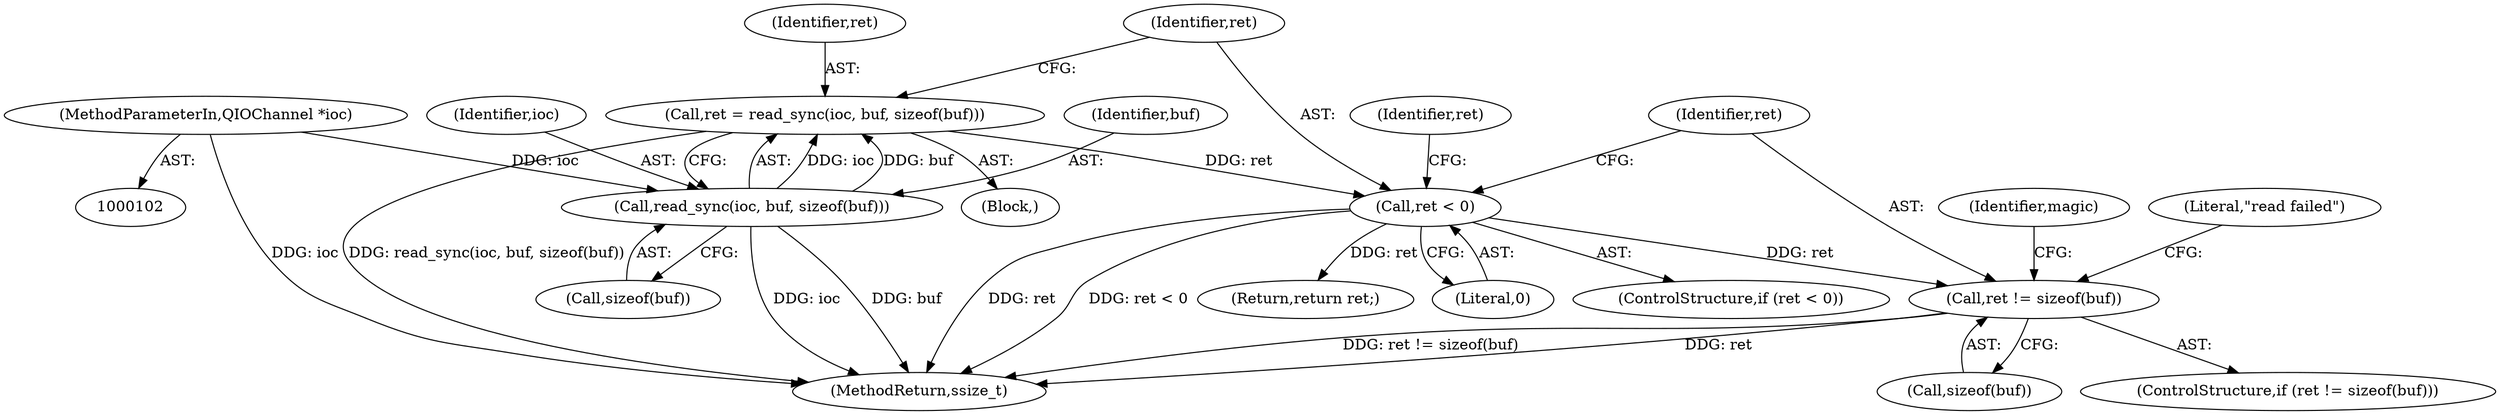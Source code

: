 digraph "0_qemu_ff82911cd3f69f028f2537825c9720ff78bc3f19_0@API" {
"1000124" [label="(Call,ret != sizeof(buf))"];
"1000117" [label="(Call,ret < 0)"];
"1000109" [label="(Call,ret = read_sync(ioc, buf, sizeof(buf)))"];
"1000111" [label="(Call,read_sync(ioc, buf, sizeof(buf)))"];
"1000103" [label="(MethodParameterIn,QIOChannel *ioc)"];
"1000103" [label="(MethodParameterIn,QIOChannel *ioc)"];
"1000109" [label="(Call,ret = read_sync(ioc, buf, sizeof(buf)))"];
"1000112" [label="(Identifier,ioc)"];
"1000126" [label="(Call,sizeof(buf))"];
"1000116" [label="(ControlStructure,if (ret < 0))"];
"1000114" [label="(Call,sizeof(buf))"];
"1000110" [label="(Identifier,ret)"];
"1000196" [label="(MethodReturn,ssize_t)"];
"1000118" [label="(Identifier,ret)"];
"1000113" [label="(Identifier,buf)"];
"1000111" [label="(Call,read_sync(ioc, buf, sizeof(buf)))"];
"1000135" [label="(Identifier,magic)"];
"1000121" [label="(Return,return ret;)"];
"1000119" [label="(Literal,0)"];
"1000123" [label="(ControlStructure,if (ret != sizeof(buf)))"];
"1000122" [label="(Identifier,ret)"];
"1000117" [label="(Call,ret < 0)"];
"1000130" [label="(Literal,\"read failed\")"];
"1000105" [label="(Block,)"];
"1000125" [label="(Identifier,ret)"];
"1000124" [label="(Call,ret != sizeof(buf))"];
"1000124" -> "1000123"  [label="AST: "];
"1000124" -> "1000126"  [label="CFG: "];
"1000125" -> "1000124"  [label="AST: "];
"1000126" -> "1000124"  [label="AST: "];
"1000130" -> "1000124"  [label="CFG: "];
"1000135" -> "1000124"  [label="CFG: "];
"1000124" -> "1000196"  [label="DDG: ret"];
"1000124" -> "1000196"  [label="DDG: ret != sizeof(buf)"];
"1000117" -> "1000124"  [label="DDG: ret"];
"1000117" -> "1000116"  [label="AST: "];
"1000117" -> "1000119"  [label="CFG: "];
"1000118" -> "1000117"  [label="AST: "];
"1000119" -> "1000117"  [label="AST: "];
"1000122" -> "1000117"  [label="CFG: "];
"1000125" -> "1000117"  [label="CFG: "];
"1000117" -> "1000196"  [label="DDG: ret"];
"1000117" -> "1000196"  [label="DDG: ret < 0"];
"1000109" -> "1000117"  [label="DDG: ret"];
"1000117" -> "1000121"  [label="DDG: ret"];
"1000109" -> "1000105"  [label="AST: "];
"1000109" -> "1000111"  [label="CFG: "];
"1000110" -> "1000109"  [label="AST: "];
"1000111" -> "1000109"  [label="AST: "];
"1000118" -> "1000109"  [label="CFG: "];
"1000109" -> "1000196"  [label="DDG: read_sync(ioc, buf, sizeof(buf))"];
"1000111" -> "1000109"  [label="DDG: ioc"];
"1000111" -> "1000109"  [label="DDG: buf"];
"1000111" -> "1000114"  [label="CFG: "];
"1000112" -> "1000111"  [label="AST: "];
"1000113" -> "1000111"  [label="AST: "];
"1000114" -> "1000111"  [label="AST: "];
"1000111" -> "1000196"  [label="DDG: ioc"];
"1000111" -> "1000196"  [label="DDG: buf"];
"1000103" -> "1000111"  [label="DDG: ioc"];
"1000103" -> "1000102"  [label="AST: "];
"1000103" -> "1000196"  [label="DDG: ioc"];
}
